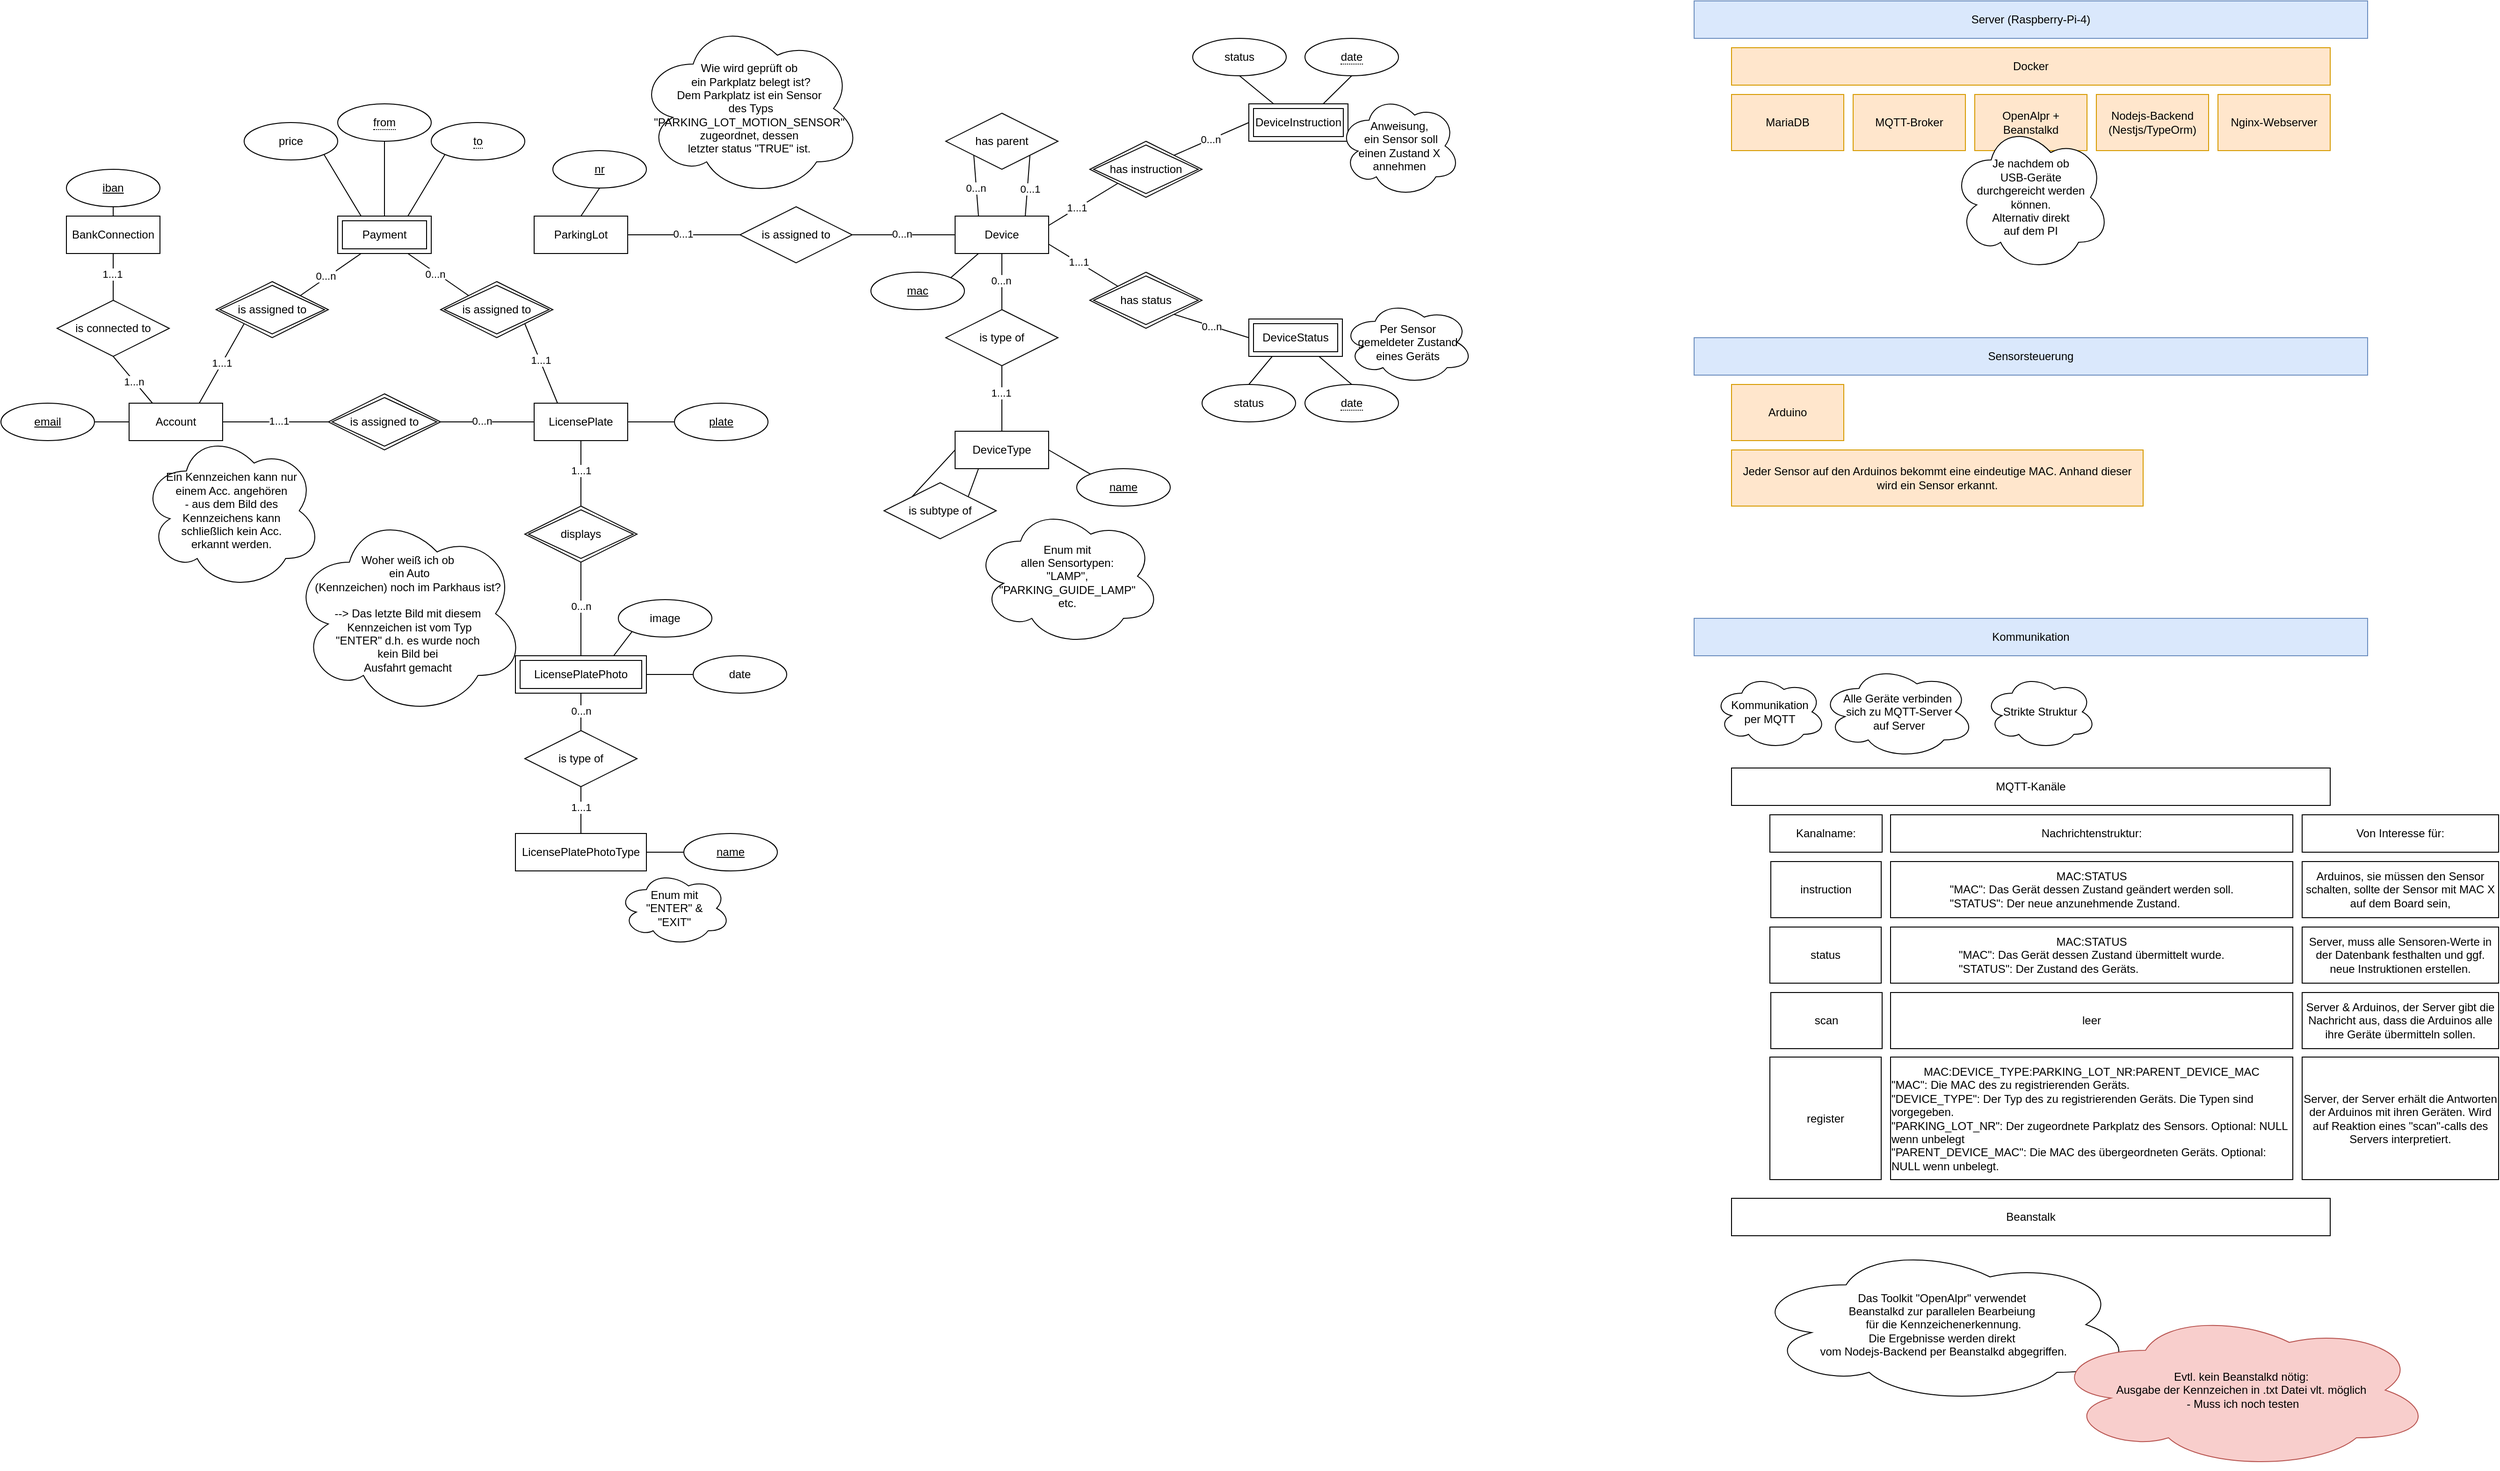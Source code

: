 <mxfile version="17.4.6" type="github">
  <diagram id="uszhIvQhRMaqnaPQzmBM" name="Page-1">
    <mxGraphModel dx="2858" dy="1124" grid="1" gridSize="10" guides="1" tooltips="1" connect="1" arrows="1" fold="1" page="1" pageScale="1" pageWidth="827" pageHeight="1169" math="0" shadow="0">
      <root>
        <mxCell id="0" />
        <mxCell id="1" parent="0" />
        <mxCell id="W5fwCasKeU88QTGC43cg-1" value="Device" style="whiteSpace=wrap;html=1;align=center;" vertex="1" parent="1">
          <mxGeometry x="370" y="270" width="100" height="40" as="geometry" />
        </mxCell>
        <mxCell id="W5fwCasKeU88QTGC43cg-2" value="DeviceType" style="whiteSpace=wrap;html=1;align=center;" vertex="1" parent="1">
          <mxGeometry x="370" y="500" width="100" height="40" as="geometry" />
        </mxCell>
        <mxCell id="W5fwCasKeU88QTGC43cg-3" value="name" style="ellipse;whiteSpace=wrap;html=1;align=center;fontStyle=4;" vertex="1" parent="1">
          <mxGeometry x="500" y="540" width="100" height="40" as="geometry" />
        </mxCell>
        <mxCell id="W5fwCasKeU88QTGC43cg-4" value="mac" style="ellipse;whiteSpace=wrap;html=1;align=center;fontStyle=4;" vertex="1" parent="1">
          <mxGeometry x="280" y="330" width="100" height="40" as="geometry" />
        </mxCell>
        <mxCell id="W5fwCasKeU88QTGC43cg-5" value="ParkingLot" style="whiteSpace=wrap;html=1;align=center;" vertex="1" parent="1">
          <mxGeometry x="-80" y="270" width="100" height="40" as="geometry" />
        </mxCell>
        <mxCell id="W5fwCasKeU88QTGC43cg-6" value="DeviceStatus" style="shape=ext;margin=3;double=1;whiteSpace=wrap;html=1;align=center;" vertex="1" parent="1">
          <mxGeometry x="684" y="380" width="100" height="40" as="geometry" />
        </mxCell>
        <mxCell id="W5fwCasKeU88QTGC43cg-7" value="DeviceInstruction" style="shape=ext;margin=3;double=1;whiteSpace=wrap;html=1;align=center;" vertex="1" parent="1">
          <mxGeometry x="684" y="150" width="106" height="40" as="geometry" />
        </mxCell>
        <mxCell id="W5fwCasKeU88QTGC43cg-8" value="has instruction" style="shape=rhombus;double=1;perimeter=rhombusPerimeter;whiteSpace=wrap;html=1;align=center;" vertex="1" parent="1">
          <mxGeometry x="514" y="190" width="120" height="60" as="geometry" />
        </mxCell>
        <mxCell id="W5fwCasKeU88QTGC43cg-9" value="has status" style="shape=rhombus;double=1;perimeter=rhombusPerimeter;whiteSpace=wrap;html=1;align=center;" vertex="1" parent="1">
          <mxGeometry x="514" y="330" width="120" height="60" as="geometry" />
        </mxCell>
        <mxCell id="W5fwCasKeU88QTGC43cg-10" value="&lt;span style=&quot;border-bottom: 1px dotted&quot;&gt;date&lt;/span&gt;" style="ellipse;whiteSpace=wrap;html=1;align=center;" vertex="1" parent="1">
          <mxGeometry x="744" y="450" width="100" height="40" as="geometry" />
        </mxCell>
        <mxCell id="W5fwCasKeU88QTGC43cg-11" value="&lt;span style=&quot;border-bottom: 1px dotted&quot;&gt;date&lt;/span&gt;" style="ellipse;whiteSpace=wrap;html=1;align=center;" vertex="1" parent="1">
          <mxGeometry x="744" y="80" width="100" height="40" as="geometry" />
        </mxCell>
        <mxCell id="W5fwCasKeU88QTGC43cg-12" value="status" style="ellipse;whiteSpace=wrap;html=1;align=center;" vertex="1" parent="1">
          <mxGeometry x="624" y="80" width="100" height="40" as="geometry" />
        </mxCell>
        <mxCell id="W5fwCasKeU88QTGC43cg-13" value="status" style="ellipse;whiteSpace=wrap;html=1;align=center;" vertex="1" parent="1">
          <mxGeometry x="634" y="450" width="100" height="40" as="geometry" />
        </mxCell>
        <mxCell id="W5fwCasKeU88QTGC43cg-14" value="" style="endArrow=none;html=1;rounded=0;entryX=0.5;entryY=1;entryDx=0;entryDy=0;exitX=0.25;exitY=0;exitDx=0;exitDy=0;" edge="1" parent="1" source="W5fwCasKeU88QTGC43cg-7" target="W5fwCasKeU88QTGC43cg-12">
          <mxGeometry width="50" height="50" relative="1" as="geometry">
            <mxPoint x="624" y="380" as="sourcePoint" />
            <mxPoint x="674" y="330" as="targetPoint" />
          </mxGeometry>
        </mxCell>
        <mxCell id="W5fwCasKeU88QTGC43cg-15" value="" style="endArrow=none;html=1;rounded=0;entryX=0.75;entryY=0;entryDx=0;entryDy=0;exitX=0.5;exitY=1;exitDx=0;exitDy=0;" edge="1" parent="1" source="W5fwCasKeU88QTGC43cg-11" target="W5fwCasKeU88QTGC43cg-7">
          <mxGeometry width="50" height="50" relative="1" as="geometry">
            <mxPoint x="624" y="380" as="sourcePoint" />
            <mxPoint x="674" y="330" as="targetPoint" />
          </mxGeometry>
        </mxCell>
        <mxCell id="W5fwCasKeU88QTGC43cg-16" value="" style="endArrow=none;html=1;rounded=0;entryX=0.25;entryY=1;entryDx=0;entryDy=0;exitX=0.5;exitY=0;exitDx=0;exitDy=0;" edge="1" parent="1" source="W5fwCasKeU88QTGC43cg-13" target="W5fwCasKeU88QTGC43cg-6">
          <mxGeometry width="50" height="50" relative="1" as="geometry">
            <mxPoint x="624" y="250" as="sourcePoint" />
            <mxPoint x="674" y="200" as="targetPoint" />
          </mxGeometry>
        </mxCell>
        <mxCell id="W5fwCasKeU88QTGC43cg-17" value="" style="endArrow=none;html=1;rounded=0;entryX=0.75;entryY=1;entryDx=0;entryDy=0;exitX=0.5;exitY=0;exitDx=0;exitDy=0;" edge="1" parent="1" source="W5fwCasKeU88QTGC43cg-10" target="W5fwCasKeU88QTGC43cg-6">
          <mxGeometry width="50" height="50" relative="1" as="geometry">
            <mxPoint x="624" y="250" as="sourcePoint" />
            <mxPoint x="674" y="200" as="targetPoint" />
          </mxGeometry>
        </mxCell>
        <mxCell id="W5fwCasKeU88QTGC43cg-18" value="" style="endArrow=none;html=1;rounded=0;entryX=0;entryY=1;entryDx=0;entryDy=0;exitX=1;exitY=0.25;exitDx=0;exitDy=0;" edge="1" parent="1" source="W5fwCasKeU88QTGC43cg-1" target="W5fwCasKeU88QTGC43cg-8">
          <mxGeometry width="50" height="50" relative="1" as="geometry">
            <mxPoint x="640" y="310" as="sourcePoint" />
            <mxPoint x="690" y="260" as="targetPoint" />
          </mxGeometry>
        </mxCell>
        <mxCell id="W5fwCasKeU88QTGC43cg-19" value="1...1" style="edgeLabel;html=1;align=center;verticalAlign=middle;resizable=0;points=[];" vertex="1" connectable="0" parent="W5fwCasKeU88QTGC43cg-18">
          <mxGeometry x="-0.311" y="-3" relative="1" as="geometry">
            <mxPoint x="3" y="-6" as="offset" />
          </mxGeometry>
        </mxCell>
        <mxCell id="W5fwCasKeU88QTGC43cg-20" value="" style="endArrow=none;html=1;rounded=0;entryX=1;entryY=0.75;entryDx=0;entryDy=0;exitX=0;exitY=0;exitDx=0;exitDy=0;" edge="1" parent="1" source="W5fwCasKeU88QTGC43cg-9" target="W5fwCasKeU88QTGC43cg-1">
          <mxGeometry width="50" height="50" relative="1" as="geometry">
            <mxPoint x="640" y="310" as="sourcePoint" />
            <mxPoint x="690" y="260" as="targetPoint" />
          </mxGeometry>
        </mxCell>
        <mxCell id="W5fwCasKeU88QTGC43cg-21" value="1...1" style="edgeLabel;html=1;align=center;verticalAlign=middle;resizable=0;points=[];" vertex="1" connectable="0" parent="W5fwCasKeU88QTGC43cg-20">
          <mxGeometry x="0.39" y="-1" relative="1" as="geometry">
            <mxPoint x="8" y="6" as="offset" />
          </mxGeometry>
        </mxCell>
        <mxCell id="W5fwCasKeU88QTGC43cg-22" value="0...n" style="endArrow=none;html=1;rounded=0;exitX=1;exitY=1;exitDx=0;exitDy=0;entryX=0;entryY=0.5;entryDx=0;entryDy=0;" edge="1" parent="1" source="W5fwCasKeU88QTGC43cg-9" target="W5fwCasKeU88QTGC43cg-6">
          <mxGeometry width="50" height="50" relative="1" as="geometry">
            <mxPoint x="640" y="310" as="sourcePoint" />
            <mxPoint x="690" y="260" as="targetPoint" />
          </mxGeometry>
        </mxCell>
        <mxCell id="W5fwCasKeU88QTGC43cg-23" value="" style="endArrow=none;html=1;rounded=0;entryX=1;entryY=0;entryDx=0;entryDy=0;exitX=0;exitY=0.5;exitDx=0;exitDy=0;" edge="1" parent="1" source="W5fwCasKeU88QTGC43cg-7" target="W5fwCasKeU88QTGC43cg-8">
          <mxGeometry width="50" height="50" relative="1" as="geometry">
            <mxPoint x="680" y="295" as="sourcePoint" />
            <mxPoint x="670" y="150" as="targetPoint" />
          </mxGeometry>
        </mxCell>
        <mxCell id="W5fwCasKeU88QTGC43cg-24" value="0...n" style="edgeLabel;html=1;align=center;verticalAlign=middle;resizable=0;points=[];" vertex="1" connectable="0" parent="W5fwCasKeU88QTGC43cg-23">
          <mxGeometry x="0.333" y="1" relative="1" as="geometry">
            <mxPoint x="11" y="-6" as="offset" />
          </mxGeometry>
        </mxCell>
        <mxCell id="W5fwCasKeU88QTGC43cg-25" value="" style="endArrow=none;html=1;rounded=0;exitX=0.25;exitY=1;exitDx=0;exitDy=0;entryX=1;entryY=0;entryDx=0;entryDy=0;" edge="1" parent="1" source="W5fwCasKeU88QTGC43cg-1" target="W5fwCasKeU88QTGC43cg-4">
          <mxGeometry width="50" height="50" relative="1" as="geometry">
            <mxPoint x="380" y="330" as="sourcePoint" />
            <mxPoint x="330" y="350" as="targetPoint" />
          </mxGeometry>
        </mxCell>
        <mxCell id="W5fwCasKeU88QTGC43cg-26" value="is assigned to" style="shape=rhombus;perimeter=rhombusPerimeter;whiteSpace=wrap;html=1;align=center;" vertex="1" parent="1">
          <mxGeometry x="140" y="260" width="120" height="60" as="geometry" />
        </mxCell>
        <mxCell id="W5fwCasKeU88QTGC43cg-27" value="" style="endArrow=none;html=1;rounded=0;entryX=1;entryY=0.5;entryDx=0;entryDy=0;exitX=0;exitY=0.5;exitDx=0;exitDy=0;" edge="1" parent="1" source="W5fwCasKeU88QTGC43cg-1" target="W5fwCasKeU88QTGC43cg-26">
          <mxGeometry width="50" height="50" relative="1" as="geometry">
            <mxPoint x="510" y="330" as="sourcePoint" />
            <mxPoint x="560" y="280" as="targetPoint" />
          </mxGeometry>
        </mxCell>
        <mxCell id="W5fwCasKeU88QTGC43cg-28" value="0...n" style="edgeLabel;html=1;align=center;verticalAlign=middle;resizable=0;points=[];" vertex="1" connectable="0" parent="W5fwCasKeU88QTGC43cg-27">
          <mxGeometry x="0.309" y="-4" relative="1" as="geometry">
            <mxPoint x="15" y="3" as="offset" />
          </mxGeometry>
        </mxCell>
        <mxCell id="W5fwCasKeU88QTGC43cg-29" value="" style="endArrow=none;html=1;rounded=0;entryX=0;entryY=0.5;entryDx=0;entryDy=0;exitX=1;exitY=0.5;exitDx=0;exitDy=0;" edge="1" parent="1" source="W5fwCasKeU88QTGC43cg-5" target="W5fwCasKeU88QTGC43cg-26">
          <mxGeometry width="50" height="50" relative="1" as="geometry">
            <mxPoint x="510" y="330" as="sourcePoint" />
            <mxPoint x="560" y="280" as="targetPoint" />
          </mxGeometry>
        </mxCell>
        <mxCell id="W5fwCasKeU88QTGC43cg-30" value="0...1" style="edgeLabel;html=1;align=center;verticalAlign=middle;resizable=0;points=[];" vertex="1" connectable="0" parent="W5fwCasKeU88QTGC43cg-29">
          <mxGeometry x="-0.317" y="1" relative="1" as="geometry">
            <mxPoint x="18" as="offset" />
          </mxGeometry>
        </mxCell>
        <mxCell id="W5fwCasKeU88QTGC43cg-31" value="is type of" style="shape=rhombus;perimeter=rhombusPerimeter;whiteSpace=wrap;html=1;align=center;" vertex="1" parent="1">
          <mxGeometry x="360" y="370" width="120" height="60" as="geometry" />
        </mxCell>
        <mxCell id="W5fwCasKeU88QTGC43cg-32" value="" style="endArrow=none;html=1;rounded=0;entryX=0.5;entryY=0;entryDx=0;entryDy=0;exitX=0.5;exitY=1;exitDx=0;exitDy=0;" edge="1" parent="1" source="W5fwCasKeU88QTGC43cg-1" target="W5fwCasKeU88QTGC43cg-31">
          <mxGeometry width="50" height="50" relative="1" as="geometry">
            <mxPoint x="510" y="480" as="sourcePoint" />
            <mxPoint x="560" y="430" as="targetPoint" />
          </mxGeometry>
        </mxCell>
        <mxCell id="W5fwCasKeU88QTGC43cg-33" value="0...n" style="edgeLabel;html=1;align=center;verticalAlign=middle;resizable=0;points=[];" vertex="1" connectable="0" parent="W5fwCasKeU88QTGC43cg-32">
          <mxGeometry x="-0.333" y="3" relative="1" as="geometry">
            <mxPoint x="-4" y="9" as="offset" />
          </mxGeometry>
        </mxCell>
        <mxCell id="W5fwCasKeU88QTGC43cg-34" value="" style="endArrow=none;html=1;rounded=0;exitX=0.5;exitY=1;exitDx=0;exitDy=0;entryX=0.5;entryY=0;entryDx=0;entryDy=0;" edge="1" parent="1" source="W5fwCasKeU88QTGC43cg-31" target="W5fwCasKeU88QTGC43cg-2">
          <mxGeometry width="50" height="50" relative="1" as="geometry">
            <mxPoint x="510" y="480" as="sourcePoint" />
            <mxPoint x="560" y="430" as="targetPoint" />
          </mxGeometry>
        </mxCell>
        <mxCell id="W5fwCasKeU88QTGC43cg-35" value="1...1" style="edgeLabel;html=1;align=center;verticalAlign=middle;resizable=0;points=[];" vertex="1" connectable="0" parent="W5fwCasKeU88QTGC43cg-34">
          <mxGeometry x="-0.486" y="-2" relative="1" as="geometry">
            <mxPoint x="1" y="11" as="offset" />
          </mxGeometry>
        </mxCell>
        <mxCell id="W5fwCasKeU88QTGC43cg-36" value="is subtype of" style="shape=rhombus;perimeter=rhombusPerimeter;whiteSpace=wrap;html=1;align=center;" vertex="1" parent="1">
          <mxGeometry x="294" y="555" width="120" height="60" as="geometry" />
        </mxCell>
        <mxCell id="W5fwCasKeU88QTGC43cg-37" value="" style="endArrow=none;html=1;rounded=0;exitX=1;exitY=0.5;exitDx=0;exitDy=0;entryX=0;entryY=0;entryDx=0;entryDy=0;" edge="1" parent="1" source="W5fwCasKeU88QTGC43cg-2" target="W5fwCasKeU88QTGC43cg-3">
          <mxGeometry width="50" height="50" relative="1" as="geometry">
            <mxPoint x="510" y="510" as="sourcePoint" />
            <mxPoint x="560" y="460" as="targetPoint" />
          </mxGeometry>
        </mxCell>
        <mxCell id="W5fwCasKeU88QTGC43cg-38" value="" style="endArrow=none;html=1;rounded=0;exitX=0;exitY=0.5;exitDx=0;exitDy=0;entryX=0;entryY=0;entryDx=0;entryDy=0;" edge="1" parent="1" source="W5fwCasKeU88QTGC43cg-2" target="W5fwCasKeU88QTGC43cg-36">
          <mxGeometry width="50" height="50" relative="1" as="geometry">
            <mxPoint x="510" y="510" as="sourcePoint" />
            <mxPoint x="560" y="460" as="targetPoint" />
          </mxGeometry>
        </mxCell>
        <mxCell id="W5fwCasKeU88QTGC43cg-39" value="" style="endArrow=none;html=1;rounded=0;exitX=1;exitY=0;exitDx=0;exitDy=0;entryX=0.25;entryY=1;entryDx=0;entryDy=0;" edge="1" parent="1" source="W5fwCasKeU88QTGC43cg-36" target="W5fwCasKeU88QTGC43cg-2">
          <mxGeometry width="50" height="50" relative="1" as="geometry">
            <mxPoint x="510" y="510" as="sourcePoint" />
            <mxPoint x="560" y="460" as="targetPoint" />
          </mxGeometry>
        </mxCell>
        <mxCell id="W5fwCasKeU88QTGC43cg-40" value="LicensePlate" style="whiteSpace=wrap;html=1;align=center;" vertex="1" parent="1">
          <mxGeometry x="-80" y="470" width="100" height="40" as="geometry" />
        </mxCell>
        <mxCell id="W5fwCasKeU88QTGC43cg-41" value="plate" style="ellipse;whiteSpace=wrap;html=1;align=center;fontStyle=4;" vertex="1" parent="1">
          <mxGeometry x="70" y="470" width="100" height="40" as="geometry" />
        </mxCell>
        <mxCell id="W5fwCasKeU88QTGC43cg-42" value="" style="endArrow=none;html=1;rounded=0;entryX=1;entryY=0.5;entryDx=0;entryDy=0;exitX=0;exitY=0.5;exitDx=0;exitDy=0;" edge="1" parent="1" source="W5fwCasKeU88QTGC43cg-41" target="W5fwCasKeU88QTGC43cg-40">
          <mxGeometry width="50" height="50" relative="1" as="geometry">
            <mxPoint x="400" y="420" as="sourcePoint" />
            <mxPoint x="450" y="370" as="targetPoint" />
          </mxGeometry>
        </mxCell>
        <mxCell id="W5fwCasKeU88QTGC43cg-43" value="Account" style="whiteSpace=wrap;html=1;align=center;" vertex="1" parent="1">
          <mxGeometry x="-513" y="470" width="100" height="40" as="geometry" />
        </mxCell>
        <mxCell id="W5fwCasKeU88QTGC43cg-44" value="is assigned to" style="shape=rhombus;double=1;perimeter=rhombusPerimeter;whiteSpace=wrap;html=1;align=center;" vertex="1" parent="1">
          <mxGeometry x="-300" y="460" width="120" height="60" as="geometry" />
        </mxCell>
        <mxCell id="W5fwCasKeU88QTGC43cg-45" value="" style="endArrow=none;html=1;rounded=0;exitX=1;exitY=0.5;exitDx=0;exitDy=0;entryX=0;entryY=0.5;entryDx=0;entryDy=0;" edge="1" parent="1" source="W5fwCasKeU88QTGC43cg-44" target="W5fwCasKeU88QTGC43cg-40">
          <mxGeometry width="50" height="50" relative="1" as="geometry">
            <mxPoint x="-40" y="420" as="sourcePoint" />
            <mxPoint x="10" y="370" as="targetPoint" />
          </mxGeometry>
        </mxCell>
        <mxCell id="W5fwCasKeU88QTGC43cg-46" value="0...n" style="edgeLabel;html=1;align=center;verticalAlign=middle;resizable=0;points=[];" vertex="1" connectable="0" parent="W5fwCasKeU88QTGC43cg-45">
          <mxGeometry x="-0.46" y="1" relative="1" as="geometry">
            <mxPoint x="17" as="offset" />
          </mxGeometry>
        </mxCell>
        <mxCell id="W5fwCasKeU88QTGC43cg-47" value="" style="endArrow=none;html=1;rounded=0;entryX=0;entryY=0.5;entryDx=0;entryDy=0;exitX=1;exitY=0.5;exitDx=0;exitDy=0;" edge="1" parent="1" source="W5fwCasKeU88QTGC43cg-43" target="W5fwCasKeU88QTGC43cg-44">
          <mxGeometry width="50" height="50" relative="1" as="geometry">
            <mxPoint x="-40" y="420" as="sourcePoint" />
            <mxPoint x="10" y="370" as="targetPoint" />
          </mxGeometry>
        </mxCell>
        <mxCell id="W5fwCasKeU88QTGC43cg-48" value="1...1" style="edgeLabel;html=1;align=center;verticalAlign=middle;resizable=0;points=[];" vertex="1" connectable="0" parent="W5fwCasKeU88QTGC43cg-47">
          <mxGeometry x="-0.221" y="2" relative="1" as="geometry">
            <mxPoint x="16" y="1" as="offset" />
          </mxGeometry>
        </mxCell>
        <mxCell id="W5fwCasKeU88QTGC43cg-49" value="LicensePlatePhoto" style="shape=ext;margin=3;double=1;whiteSpace=wrap;html=1;align=center;" vertex="1" parent="1">
          <mxGeometry x="-100" y="740" width="140" height="40" as="geometry" />
        </mxCell>
        <mxCell id="W5fwCasKeU88QTGC43cg-50" value="displays" style="shape=rhombus;double=1;perimeter=rhombusPerimeter;whiteSpace=wrap;html=1;align=center;" vertex="1" parent="1">
          <mxGeometry x="-90" y="580" width="120" height="60" as="geometry" />
        </mxCell>
        <mxCell id="W5fwCasKeU88QTGC43cg-51" value="" style="endArrow=none;html=1;rounded=0;exitX=0.5;exitY=1;exitDx=0;exitDy=0;entryX=0.5;entryY=0;entryDx=0;entryDy=0;" edge="1" parent="1" source="W5fwCasKeU88QTGC43cg-50" target="W5fwCasKeU88QTGC43cg-49">
          <mxGeometry width="50" height="50" relative="1" as="geometry">
            <mxPoint x="190" y="570" as="sourcePoint" />
            <mxPoint x="240" y="520" as="targetPoint" />
          </mxGeometry>
        </mxCell>
        <mxCell id="W5fwCasKeU88QTGC43cg-52" value="0...n" style="edgeLabel;html=1;align=center;verticalAlign=middle;resizable=0;points=[];" vertex="1" connectable="0" parent="W5fwCasKeU88QTGC43cg-51">
          <mxGeometry x="0.32" relative="1" as="geometry">
            <mxPoint y="-19" as="offset" />
          </mxGeometry>
        </mxCell>
        <mxCell id="W5fwCasKeU88QTGC43cg-53" value="" style="endArrow=none;html=1;rounded=0;entryX=0.5;entryY=0;entryDx=0;entryDy=0;exitX=0.5;exitY=1;exitDx=0;exitDy=0;" edge="1" parent="1" source="W5fwCasKeU88QTGC43cg-40" target="W5fwCasKeU88QTGC43cg-50">
          <mxGeometry width="50" height="50" relative="1" as="geometry">
            <mxPoint x="-30" y="510" as="sourcePoint" />
            <mxPoint x="240" y="520" as="targetPoint" />
          </mxGeometry>
        </mxCell>
        <mxCell id="W5fwCasKeU88QTGC43cg-54" value="1...1" style="edgeLabel;html=1;align=center;verticalAlign=middle;resizable=0;points=[];" vertex="1" connectable="0" parent="W5fwCasKeU88QTGC43cg-53">
          <mxGeometry x="-0.6" y="2" relative="1" as="geometry">
            <mxPoint x="-2" y="18" as="offset" />
          </mxGeometry>
        </mxCell>
        <mxCell id="W5fwCasKeU88QTGC43cg-55" value="date" style="ellipse;whiteSpace=wrap;html=1;align=center;" vertex="1" parent="1">
          <mxGeometry x="90" y="740" width="100" height="40" as="geometry" />
        </mxCell>
        <mxCell id="W5fwCasKeU88QTGC43cg-56" value="" style="endArrow=none;html=1;rounded=0;exitX=1;exitY=0.5;exitDx=0;exitDy=0;entryX=0;entryY=0.5;entryDx=0;entryDy=0;" edge="1" parent="1" source="W5fwCasKeU88QTGC43cg-49" target="W5fwCasKeU88QTGC43cg-55">
          <mxGeometry width="50" height="50" relative="1" as="geometry">
            <mxPoint x="150" y="670" as="sourcePoint" />
            <mxPoint x="200" y="620" as="targetPoint" />
          </mxGeometry>
        </mxCell>
        <mxCell id="W5fwCasKeU88QTGC43cg-57" value="LicensePlatePhotoType" style="whiteSpace=wrap;html=1;align=center;" vertex="1" parent="1">
          <mxGeometry x="-100" y="930" width="140" height="40" as="geometry" />
        </mxCell>
        <mxCell id="W5fwCasKeU88QTGC43cg-58" value="image" style="ellipse;whiteSpace=wrap;html=1;align=center;" vertex="1" parent="1">
          <mxGeometry x="10" y="680" width="100" height="40" as="geometry" />
        </mxCell>
        <mxCell id="W5fwCasKeU88QTGC43cg-59" value="" style="endArrow=none;html=1;rounded=0;entryX=0.75;entryY=0;entryDx=0;entryDy=0;exitX=0;exitY=1;exitDx=0;exitDy=0;" edge="1" parent="1" source="W5fwCasKeU88QTGC43cg-58" target="W5fwCasKeU88QTGC43cg-49">
          <mxGeometry width="50" height="50" relative="1" as="geometry">
            <mxPoint x="150" y="780" as="sourcePoint" />
            <mxPoint x="200" y="730" as="targetPoint" />
          </mxGeometry>
        </mxCell>
        <mxCell id="W5fwCasKeU88QTGC43cg-60" value="is type of" style="shape=rhombus;perimeter=rhombusPerimeter;whiteSpace=wrap;html=1;align=center;" vertex="1" parent="1">
          <mxGeometry x="-90" y="820" width="120" height="60" as="geometry" />
        </mxCell>
        <mxCell id="W5fwCasKeU88QTGC43cg-61" value="" style="endArrow=none;html=1;rounded=0;exitX=0.5;exitY=1;exitDx=0;exitDy=0;entryX=0.5;entryY=0;entryDx=0;entryDy=0;" edge="1" parent="1" source="W5fwCasKeU88QTGC43cg-49" target="W5fwCasKeU88QTGC43cg-60">
          <mxGeometry width="50" height="50" relative="1" as="geometry">
            <mxPoint x="130" y="720" as="sourcePoint" />
            <mxPoint x="180" y="670" as="targetPoint" />
            <Array as="points">
              <mxPoint x="-30" y="800" />
            </Array>
          </mxGeometry>
        </mxCell>
        <mxCell id="W5fwCasKeU88QTGC43cg-62" value="0...n" style="edgeLabel;html=1;align=center;verticalAlign=middle;resizable=0;points=[];" vertex="1" connectable="0" parent="W5fwCasKeU88QTGC43cg-61">
          <mxGeometry x="-0.672" relative="1" as="geometry">
            <mxPoint y="12" as="offset" />
          </mxGeometry>
        </mxCell>
        <mxCell id="W5fwCasKeU88QTGC43cg-63" value="" style="endArrow=none;html=1;rounded=0;entryX=0.5;entryY=1;entryDx=0;entryDy=0;exitX=0.5;exitY=0;exitDx=0;exitDy=0;" edge="1" parent="1" source="W5fwCasKeU88QTGC43cg-57" target="W5fwCasKeU88QTGC43cg-60">
          <mxGeometry width="50" height="50" relative="1" as="geometry">
            <mxPoint x="130" y="720" as="sourcePoint" />
            <mxPoint x="180" y="670" as="targetPoint" />
          </mxGeometry>
        </mxCell>
        <mxCell id="W5fwCasKeU88QTGC43cg-64" value="1...1" style="edgeLabel;html=1;align=center;verticalAlign=middle;resizable=0;points=[];" vertex="1" connectable="0" parent="W5fwCasKeU88QTGC43cg-63">
          <mxGeometry x="0.52" relative="1" as="geometry">
            <mxPoint y="10" as="offset" />
          </mxGeometry>
        </mxCell>
        <mxCell id="W5fwCasKeU88QTGC43cg-65" value="name" style="ellipse;whiteSpace=wrap;html=1;align=center;fontStyle=4;" vertex="1" parent="1">
          <mxGeometry x="80" y="930" width="100" height="40" as="geometry" />
        </mxCell>
        <mxCell id="W5fwCasKeU88QTGC43cg-66" value="" style="endArrow=none;html=1;rounded=0;exitX=1;exitY=0.5;exitDx=0;exitDy=0;entryX=0;entryY=0.5;entryDx=0;entryDy=0;" edge="1" parent="1" source="W5fwCasKeU88QTGC43cg-57" target="W5fwCasKeU88QTGC43cg-65">
          <mxGeometry width="50" height="50" relative="1" as="geometry">
            <mxPoint x="130" y="810" as="sourcePoint" />
            <mxPoint x="180" y="760" as="targetPoint" />
          </mxGeometry>
        </mxCell>
        <mxCell id="W5fwCasKeU88QTGC43cg-67" value="&lt;div&gt;Woher weiß ich ob&lt;/div&gt;&lt;div&gt;&amp;nbsp;ein Auto &lt;br&gt;&lt;/div&gt;&lt;div&gt;(Kennzeichen) noch im Parkhaus ist?&lt;/div&gt;&lt;div&gt;&lt;br&gt;&lt;/div&gt;&lt;div&gt;--&amp;gt; Das letzte Bild mit diesem&lt;/div&gt;&lt;div&gt;&amp;nbsp;Kennzeichen ist vom Typ &lt;br&gt;&lt;/div&gt;&lt;div&gt;&quot;ENTER&quot; d.h. es wurde noch &lt;br&gt;&lt;/div&gt;&lt;div&gt;kein Bild bei &lt;br&gt;&lt;/div&gt;&lt;div&gt;Ausfahrt gemacht&lt;br&gt;&lt;/div&gt;" style="ellipse;shape=cloud;whiteSpace=wrap;html=1;" vertex="1" parent="1">
          <mxGeometry x="-340" y="585" width="250" height="220" as="geometry" />
        </mxCell>
        <mxCell id="W5fwCasKeU88QTGC43cg-68" value="&lt;div&gt;Enum mit &lt;br&gt;&lt;/div&gt;&lt;div&gt;&quot;ENTER&quot; &amp;amp; &lt;br&gt;&lt;/div&gt;&lt;div&gt;&quot;EXIT&quot;&lt;/div&gt;" style="ellipse;shape=cloud;whiteSpace=wrap;html=1;" vertex="1" parent="1">
          <mxGeometry x="10" y="970" width="120" height="80" as="geometry" />
        </mxCell>
        <mxCell id="W5fwCasKeU88QTGC43cg-69" value="&lt;div&gt;Enum mit &lt;br&gt;&lt;/div&gt;&lt;div&gt;allen Sensortypen:&lt;/div&gt;&lt;div&gt;&quot;LAMP&quot;,&lt;/div&gt;&lt;div&gt;&quot;PARKING_GUIDE_LAMP&quot;&lt;/div&gt;&lt;div&gt;etc.&lt;br&gt;&lt;/div&gt;" style="ellipse;shape=cloud;whiteSpace=wrap;html=1;" vertex="1" parent="1">
          <mxGeometry x="390" y="580" width="200" height="150" as="geometry" />
        </mxCell>
        <mxCell id="W5fwCasKeU88QTGC43cg-70" value="BankConnection" style="whiteSpace=wrap;html=1;align=center;" vertex="1" parent="1">
          <mxGeometry x="-580" y="270" width="100" height="40" as="geometry" />
        </mxCell>
        <mxCell id="W5fwCasKeU88QTGC43cg-71" value="is connected to" style="shape=rhombus;perimeter=rhombusPerimeter;whiteSpace=wrap;html=1;align=center;" vertex="1" parent="1">
          <mxGeometry x="-590" y="360" width="120" height="60" as="geometry" />
        </mxCell>
        <mxCell id="W5fwCasKeU88QTGC43cg-72" value="iban" style="ellipse;whiteSpace=wrap;html=1;align=center;fontStyle=4;" vertex="1" parent="1">
          <mxGeometry x="-580" y="220" width="100" height="40" as="geometry" />
        </mxCell>
        <mxCell id="W5fwCasKeU88QTGC43cg-73" value="" style="endArrow=none;html=1;rounded=0;entryX=0.5;entryY=1;entryDx=0;entryDy=0;exitX=0.5;exitY=0;exitDx=0;exitDy=0;" edge="1" parent="1" source="W5fwCasKeU88QTGC43cg-70" target="W5fwCasKeU88QTGC43cg-72">
          <mxGeometry width="50" height="50" relative="1" as="geometry">
            <mxPoint x="-140" y="390" as="sourcePoint" />
            <mxPoint x="-90" y="340" as="targetPoint" />
          </mxGeometry>
        </mxCell>
        <mxCell id="W5fwCasKeU88QTGC43cg-74" value="" style="endArrow=none;html=1;rounded=0;entryX=0.5;entryY=0;entryDx=0;entryDy=0;exitX=0.5;exitY=1;exitDx=0;exitDy=0;" edge="1" parent="1" source="W5fwCasKeU88QTGC43cg-70" target="W5fwCasKeU88QTGC43cg-71">
          <mxGeometry width="50" height="50" relative="1" as="geometry">
            <mxPoint x="-140" y="390" as="sourcePoint" />
            <mxPoint x="-90" y="340" as="targetPoint" />
          </mxGeometry>
        </mxCell>
        <mxCell id="W5fwCasKeU88QTGC43cg-75" value="1...1" style="edgeLabel;html=1;align=center;verticalAlign=middle;resizable=0;points=[];" vertex="1" connectable="0" parent="W5fwCasKeU88QTGC43cg-74">
          <mxGeometry x="-0.44" y="-1" relative="1" as="geometry">
            <mxPoint y="8" as="offset" />
          </mxGeometry>
        </mxCell>
        <mxCell id="W5fwCasKeU88QTGC43cg-76" value="" style="endArrow=none;html=1;rounded=0;exitX=0.25;exitY=0;exitDx=0;exitDy=0;entryX=0.5;entryY=1;entryDx=0;entryDy=0;" edge="1" parent="1" source="W5fwCasKeU88QTGC43cg-43" target="W5fwCasKeU88QTGC43cg-71">
          <mxGeometry width="50" height="50" relative="1" as="geometry">
            <mxPoint x="-140" y="390" as="sourcePoint" />
            <mxPoint x="-90" y="340" as="targetPoint" />
          </mxGeometry>
        </mxCell>
        <mxCell id="W5fwCasKeU88QTGC43cg-77" value="1...n" style="edgeLabel;html=1;align=center;verticalAlign=middle;resizable=0;points=[];" vertex="1" connectable="0" parent="W5fwCasKeU88QTGC43cg-76">
          <mxGeometry x="-0.478" relative="1" as="geometry">
            <mxPoint x="-9" y="-10" as="offset" />
          </mxGeometry>
        </mxCell>
        <mxCell id="W5fwCasKeU88QTGC43cg-78" value="email" style="ellipse;whiteSpace=wrap;html=1;align=center;fontStyle=4;" vertex="1" parent="1">
          <mxGeometry x="-650" y="470" width="100" height="40" as="geometry" />
        </mxCell>
        <mxCell id="W5fwCasKeU88QTGC43cg-79" value="" style="endArrow=none;html=1;rounded=0;exitX=1;exitY=0.5;exitDx=0;exitDy=0;entryX=0;entryY=0.5;entryDx=0;entryDy=0;" edge="1" parent="1" source="W5fwCasKeU88QTGC43cg-78" target="W5fwCasKeU88QTGC43cg-43">
          <mxGeometry width="50" height="50" relative="1" as="geometry">
            <mxPoint x="-130" y="410" as="sourcePoint" />
            <mxPoint x="-80" y="360" as="targetPoint" />
          </mxGeometry>
        </mxCell>
        <mxCell id="W5fwCasKeU88QTGC43cg-80" value="Payment" style="shape=ext;margin=3;double=1;whiteSpace=wrap;html=1;align=center;" vertex="1" parent="1">
          <mxGeometry x="-290" y="270" width="100" height="40" as="geometry" />
        </mxCell>
        <mxCell id="W5fwCasKeU88QTGC43cg-81" value="is assigned to" style="shape=rhombus;double=1;perimeter=rhombusPerimeter;whiteSpace=wrap;html=1;align=center;" vertex="1" parent="1">
          <mxGeometry x="-420" y="340" width="120" height="60" as="geometry" />
        </mxCell>
        <mxCell id="W5fwCasKeU88QTGC43cg-82" value="is assigned to" style="shape=rhombus;double=1;perimeter=rhombusPerimeter;whiteSpace=wrap;html=1;align=center;" vertex="1" parent="1">
          <mxGeometry x="-180" y="340" width="120" height="60" as="geometry" />
        </mxCell>
        <mxCell id="W5fwCasKeU88QTGC43cg-83" value="" style="endArrow=none;html=1;rounded=0;exitX=0.75;exitY=0;exitDx=0;exitDy=0;entryX=0;entryY=1;entryDx=0;entryDy=0;" edge="1" parent="1" source="W5fwCasKeU88QTGC43cg-43" target="W5fwCasKeU88QTGC43cg-81">
          <mxGeometry width="50" height="50" relative="1" as="geometry">
            <mxPoint x="-130" y="440" as="sourcePoint" />
            <mxPoint x="-80" y="390" as="targetPoint" />
          </mxGeometry>
        </mxCell>
        <mxCell id="W5fwCasKeU88QTGC43cg-84" value="1...1" style="edgeLabel;html=1;align=center;verticalAlign=middle;resizable=0;points=[];" vertex="1" connectable="0" parent="W5fwCasKeU88QTGC43cg-83">
          <mxGeometry x="-0.256" y="-1" relative="1" as="geometry">
            <mxPoint x="5" y="-12" as="offset" />
          </mxGeometry>
        </mxCell>
        <mxCell id="W5fwCasKeU88QTGC43cg-85" value="" style="endArrow=none;html=1;rounded=0;exitX=1;exitY=0;exitDx=0;exitDy=0;entryX=0.25;entryY=1;entryDx=0;entryDy=0;" edge="1" parent="1" source="W5fwCasKeU88QTGC43cg-81" target="W5fwCasKeU88QTGC43cg-80">
          <mxGeometry width="50" height="50" relative="1" as="geometry">
            <mxPoint x="-130" y="440" as="sourcePoint" />
            <mxPoint x="-80" y="390" as="targetPoint" />
          </mxGeometry>
        </mxCell>
        <mxCell id="W5fwCasKeU88QTGC43cg-86" value="0...n" style="edgeLabel;html=1;align=center;verticalAlign=middle;resizable=0;points=[];" vertex="1" connectable="0" parent="W5fwCasKeU88QTGC43cg-85">
          <mxGeometry x="-0.333" y="1" relative="1" as="geometry">
            <mxPoint x="6" y="-5" as="offset" />
          </mxGeometry>
        </mxCell>
        <mxCell id="W5fwCasKeU88QTGC43cg-87" value="" style="endArrow=none;html=1;rounded=0;entryX=0.75;entryY=1;entryDx=0;entryDy=0;exitX=0;exitY=0;exitDx=0;exitDy=0;" edge="1" parent="1" source="W5fwCasKeU88QTGC43cg-82" target="W5fwCasKeU88QTGC43cg-80">
          <mxGeometry width="50" height="50" relative="1" as="geometry">
            <mxPoint x="-130" y="440" as="sourcePoint" />
            <mxPoint x="-80" y="390" as="targetPoint" />
          </mxGeometry>
        </mxCell>
        <mxCell id="W5fwCasKeU88QTGC43cg-88" value="0...n" style="edgeLabel;html=1;align=center;verticalAlign=middle;resizable=0;points=[];" vertex="1" connectable="0" parent="W5fwCasKeU88QTGC43cg-87">
          <mxGeometry x="0.366" y="5" relative="1" as="geometry">
            <mxPoint x="11" y="3" as="offset" />
          </mxGeometry>
        </mxCell>
        <mxCell id="W5fwCasKeU88QTGC43cg-89" value="" style="endArrow=none;html=1;rounded=0;exitX=0.25;exitY=0;exitDx=0;exitDy=0;entryX=1;entryY=1;entryDx=0;entryDy=0;" edge="1" parent="1" source="W5fwCasKeU88QTGC43cg-40" target="W5fwCasKeU88QTGC43cg-82">
          <mxGeometry width="50" height="50" relative="1" as="geometry">
            <mxPoint x="-130" y="440" as="sourcePoint" />
            <mxPoint x="-80" y="390" as="targetPoint" />
          </mxGeometry>
        </mxCell>
        <mxCell id="W5fwCasKeU88QTGC43cg-90" value="1...1" style="edgeLabel;html=1;align=center;verticalAlign=middle;resizable=0;points=[];" vertex="1" connectable="0" parent="W5fwCasKeU88QTGC43cg-89">
          <mxGeometry x="0.454" relative="1" as="geometry">
            <mxPoint x="7" y="16" as="offset" />
          </mxGeometry>
        </mxCell>
        <mxCell id="W5fwCasKeU88QTGC43cg-91" value="&lt;span style=&quot;border-bottom: 1px dotted&quot;&gt;from&lt;/span&gt;" style="ellipse;whiteSpace=wrap;html=1;align=center;" vertex="1" parent="1">
          <mxGeometry x="-290" y="150" width="100" height="40" as="geometry" />
        </mxCell>
        <mxCell id="W5fwCasKeU88QTGC43cg-92" value="&lt;span style=&quot;border-bottom: 1px dotted&quot;&gt;to&lt;/span&gt;" style="ellipse;whiteSpace=wrap;html=1;align=center;" vertex="1" parent="1">
          <mxGeometry x="-190" y="170" width="100" height="40" as="geometry" />
        </mxCell>
        <mxCell id="W5fwCasKeU88QTGC43cg-93" value="price" style="ellipse;whiteSpace=wrap;html=1;align=center;" vertex="1" parent="1">
          <mxGeometry x="-390" y="170" width="100" height="40" as="geometry" />
        </mxCell>
        <mxCell id="W5fwCasKeU88QTGC43cg-94" value="" style="endArrow=none;html=1;rounded=0;entryX=0.25;entryY=0;entryDx=0;entryDy=0;exitX=1;exitY=1;exitDx=0;exitDy=0;" edge="1" parent="1" source="W5fwCasKeU88QTGC43cg-93" target="W5fwCasKeU88QTGC43cg-80">
          <mxGeometry width="50" height="50" relative="1" as="geometry">
            <mxPoint x="-120" y="390" as="sourcePoint" />
            <mxPoint x="-70" y="340" as="targetPoint" />
          </mxGeometry>
        </mxCell>
        <mxCell id="W5fwCasKeU88QTGC43cg-95" value="" style="endArrow=none;html=1;rounded=0;entryX=0.5;entryY=0;entryDx=0;entryDy=0;exitX=0.5;exitY=1;exitDx=0;exitDy=0;" edge="1" parent="1" source="W5fwCasKeU88QTGC43cg-91" target="W5fwCasKeU88QTGC43cg-80">
          <mxGeometry width="50" height="50" relative="1" as="geometry">
            <mxPoint x="-120" y="390" as="sourcePoint" />
            <mxPoint x="-70" y="340" as="targetPoint" />
          </mxGeometry>
        </mxCell>
        <mxCell id="W5fwCasKeU88QTGC43cg-96" value="" style="endArrow=none;html=1;rounded=0;entryX=0.75;entryY=0;entryDx=0;entryDy=0;exitX=0;exitY=1;exitDx=0;exitDy=0;" edge="1" parent="1" source="W5fwCasKeU88QTGC43cg-92" target="W5fwCasKeU88QTGC43cg-80">
          <mxGeometry width="50" height="50" relative="1" as="geometry">
            <mxPoint x="-120" y="390" as="sourcePoint" />
            <mxPoint x="-70" y="340" as="targetPoint" />
          </mxGeometry>
        </mxCell>
        <mxCell id="W5fwCasKeU88QTGC43cg-97" value="has parent" style="shape=rhombus;perimeter=rhombusPerimeter;whiteSpace=wrap;html=1;align=center;" vertex="1" parent="1">
          <mxGeometry x="360" y="160" width="120" height="60" as="geometry" />
        </mxCell>
        <mxCell id="W5fwCasKeU88QTGC43cg-98" value="" style="endArrow=none;html=1;rounded=0;entryX=0.75;entryY=0;entryDx=0;entryDy=0;exitX=1;exitY=1;exitDx=0;exitDy=0;" edge="1" parent="1" source="W5fwCasKeU88QTGC43cg-97" target="W5fwCasKeU88QTGC43cg-1">
          <mxGeometry width="50" height="50" relative="1" as="geometry">
            <mxPoint x="260" y="380" as="sourcePoint" />
            <mxPoint x="310" y="330" as="targetPoint" />
          </mxGeometry>
        </mxCell>
        <mxCell id="W5fwCasKeU88QTGC43cg-99" value="0...1" style="edgeLabel;html=1;align=center;verticalAlign=middle;resizable=0;points=[];" vertex="1" connectable="0" parent="W5fwCasKeU88QTGC43cg-98">
          <mxGeometry x="0.414" y="1" relative="1" as="geometry">
            <mxPoint x="2" y="-10" as="offset" />
          </mxGeometry>
        </mxCell>
        <mxCell id="W5fwCasKeU88QTGC43cg-100" value="" style="endArrow=none;html=1;rounded=0;entryX=0.25;entryY=0;entryDx=0;entryDy=0;exitX=0;exitY=1;exitDx=0;exitDy=0;" edge="1" parent="1" source="W5fwCasKeU88QTGC43cg-97" target="W5fwCasKeU88QTGC43cg-1">
          <mxGeometry width="50" height="50" relative="1" as="geometry">
            <mxPoint x="260" y="380" as="sourcePoint" />
            <mxPoint x="310" y="330" as="targetPoint" />
          </mxGeometry>
        </mxCell>
        <mxCell id="W5fwCasKeU88QTGC43cg-101" value="0...n" style="edgeLabel;html=1;align=center;verticalAlign=middle;resizable=0;points=[];" vertex="1" connectable="0" parent="W5fwCasKeU88QTGC43cg-100">
          <mxGeometry x="0.421" y="2" relative="1" as="geometry">
            <mxPoint x="-4" y="-11" as="offset" />
          </mxGeometry>
        </mxCell>
        <mxCell id="W5fwCasKeU88QTGC43cg-102" value="&lt;div&gt;Per Sensor &lt;br&gt;&lt;/div&gt;&lt;div&gt;gemeldeter Zustand eines Geräts&lt;/div&gt;" style="ellipse;shape=cloud;whiteSpace=wrap;html=1;" vertex="1" parent="1">
          <mxGeometry x="784" y="360" width="140" height="90" as="geometry" />
        </mxCell>
        <mxCell id="W5fwCasKeU88QTGC43cg-103" value="&lt;div&gt;Anweisung,&lt;/div&gt;&lt;div&gt;&amp;nbsp;ein Sensor soll &lt;br&gt;&lt;/div&gt;&lt;div&gt;einen Zustand X annehmen&lt;/div&gt;" style="ellipse;shape=cloud;whiteSpace=wrap;html=1;" vertex="1" parent="1">
          <mxGeometry x="780" y="140" width="130" height="110" as="geometry" />
        </mxCell>
        <mxCell id="W5fwCasKeU88QTGC43cg-104" value="&lt;div&gt;Ein Kennzeichen kann nur &lt;br&gt;&lt;/div&gt;&lt;div&gt;einem Acc. angehören &lt;br&gt;&lt;/div&gt;&lt;div&gt;- aus dem Bild des &lt;br&gt;&lt;/div&gt;&lt;div&gt;Kennzeichens kann &lt;br&gt;&lt;/div&gt;&lt;div&gt;schließlich kein Acc. &lt;br&gt;&lt;/div&gt;&lt;div&gt;erkannt werden.&lt;/div&gt;" style="ellipse;shape=cloud;whiteSpace=wrap;html=1;" vertex="1" parent="1">
          <mxGeometry x="-500" y="500" width="193" height="170" as="geometry" />
        </mxCell>
        <mxCell id="W5fwCasKeU88QTGC43cg-105" value="nr" style="ellipse;whiteSpace=wrap;html=1;align=center;fontStyle=4;" vertex="1" parent="1">
          <mxGeometry x="-60" y="200" width="100" height="40" as="geometry" />
        </mxCell>
        <mxCell id="W5fwCasKeU88QTGC43cg-106" value="" style="endArrow=none;html=1;rounded=0;entryX=0.5;entryY=0;entryDx=0;entryDy=0;exitX=0.5;exitY=1;exitDx=0;exitDy=0;" edge="1" parent="1" source="W5fwCasKeU88QTGC43cg-105" target="W5fwCasKeU88QTGC43cg-5">
          <mxGeometry width="50" height="50" relative="1" as="geometry">
            <mxPoint x="70" y="450" as="sourcePoint" />
            <mxPoint x="120" y="400" as="targetPoint" />
          </mxGeometry>
        </mxCell>
        <mxCell id="W5fwCasKeU88QTGC43cg-107" value="&lt;div&gt;Wie wird geprüft ob&lt;/div&gt;&lt;div&gt;&amp;nbsp;ein Parkplatz belegt ist? &lt;br&gt;&lt;/div&gt;&lt;div&gt;Dem Parkplatz ist ein Sensor&lt;/div&gt;&lt;div&gt;&amp;nbsp;des Typs &quot;PARKING_LOT_MOTION_SENSOR&quot; zugeordnet, dessen &lt;br&gt;&lt;/div&gt;&lt;div&gt;letzter status &quot;TRUE&quot; ist.&lt;/div&gt;" style="ellipse;shape=cloud;whiteSpace=wrap;html=1;" vertex="1" parent="1">
          <mxGeometry x="30" y="60" width="240" height="190" as="geometry" />
        </mxCell>
        <mxCell id="W5fwCasKeU88QTGC43cg-108" value="Server (Raspberry-Pi-4)" style="rounded=0;whiteSpace=wrap;html=1;fillColor=#dae8fc;strokeColor=#6c8ebf;" vertex="1" parent="1">
          <mxGeometry x="1160" y="40" width="720" height="40" as="geometry" />
        </mxCell>
        <mxCell id="W5fwCasKeU88QTGC43cg-109" value="Docker" style="rounded=0;whiteSpace=wrap;html=1;fillColor=#ffe6cc;strokeColor=#d79b00;" vertex="1" parent="1">
          <mxGeometry x="1200" y="90" width="640" height="40" as="geometry" />
        </mxCell>
        <mxCell id="W5fwCasKeU88QTGC43cg-110" value="MariaDB" style="rounded=0;whiteSpace=wrap;html=1;fillColor=#ffe6cc;strokeColor=#d79b00;" vertex="1" parent="1">
          <mxGeometry x="1200" y="140" width="120" height="60" as="geometry" />
        </mxCell>
        <mxCell id="W5fwCasKeU88QTGC43cg-111" value="MQTT-Broker" style="rounded=0;whiteSpace=wrap;html=1;fillColor=#ffe6cc;strokeColor=#d79b00;" vertex="1" parent="1">
          <mxGeometry x="1330" y="140" width="120" height="60" as="geometry" />
        </mxCell>
        <mxCell id="W5fwCasKeU88QTGC43cg-112" value="OpenAlpr + Beanstalkd" style="rounded=0;whiteSpace=wrap;html=1;fillColor=#ffe6cc;strokeColor=#d79b00;" vertex="1" parent="1">
          <mxGeometry x="1460" y="140" width="120" height="60" as="geometry" />
        </mxCell>
        <mxCell id="W5fwCasKeU88QTGC43cg-113" value="Nodejs-Backend (Nestjs/TypeOrm)" style="rounded=0;whiteSpace=wrap;html=1;fillColor=#ffe6cc;strokeColor=#d79b00;" vertex="1" parent="1">
          <mxGeometry x="1590" y="140" width="120" height="60" as="geometry" />
        </mxCell>
        <mxCell id="W5fwCasKeU88QTGC43cg-114" value="Nginx-Webserver" style="rounded=0;whiteSpace=wrap;html=1;fillColor=#ffe6cc;strokeColor=#d79b00;" vertex="1" parent="1">
          <mxGeometry x="1720" y="140" width="120" height="60" as="geometry" />
        </mxCell>
        <mxCell id="W5fwCasKeU88QTGC43cg-115" value="Sensorsteuerung" style="rounded=0;whiteSpace=wrap;html=1;fillColor=#dae8fc;strokeColor=#6c8ebf;" vertex="1" parent="1">
          <mxGeometry x="1160" y="400" width="720" height="40" as="geometry" />
        </mxCell>
        <mxCell id="W5fwCasKeU88QTGC43cg-116" value="Arduino" style="rounded=0;whiteSpace=wrap;html=1;fillColor=#ffe6cc;strokeColor=#d79b00;" vertex="1" parent="1">
          <mxGeometry x="1200" y="450" width="120" height="60" as="geometry" />
        </mxCell>
        <mxCell id="W5fwCasKeU88QTGC43cg-117" value="&lt;div&gt;Je nachdem ob &lt;br&gt;&lt;/div&gt;&lt;div&gt;USB-Geräte &lt;br&gt;&lt;/div&gt;&lt;div&gt;durchgereicht werden &lt;br&gt;&lt;/div&gt;&lt;div&gt;können. &lt;br&gt;&lt;/div&gt;&lt;div&gt;Alternativ direkt &lt;br&gt;&lt;/div&gt;&lt;div&gt;auf dem PI&lt;/div&gt;" style="ellipse;shape=cloud;whiteSpace=wrap;html=1;" vertex="1" parent="1">
          <mxGeometry x="1435" y="170" width="170" height="160" as="geometry" />
        </mxCell>
        <mxCell id="W5fwCasKeU88QTGC43cg-118" value="Kommunikation" style="rounded=0;whiteSpace=wrap;html=1;fillColor=#dae8fc;strokeColor=#6c8ebf;" vertex="1" parent="1">
          <mxGeometry x="1160" y="700" width="720" height="40" as="geometry" />
        </mxCell>
        <mxCell id="W5fwCasKeU88QTGC43cg-119" value="&lt;div&gt;Kommunikation &lt;br&gt;&lt;/div&gt;&lt;div&gt;per MQTT&lt;/div&gt;" style="ellipse;shape=cloud;whiteSpace=wrap;html=1;" vertex="1" parent="1">
          <mxGeometry x="1181" y="760" width="120" height="80" as="geometry" />
        </mxCell>
        <mxCell id="W5fwCasKeU88QTGC43cg-120" value="&lt;div&gt;Alle Geräte verbinden&lt;/div&gt;&lt;div&gt;&amp;nbsp;sich zu MQTT-Server&lt;/div&gt;&lt;div&gt;&amp;nbsp;auf Server&lt;/div&gt;" style="ellipse;shape=cloud;whiteSpace=wrap;html=1;" vertex="1" parent="1">
          <mxGeometry x="1295" y="750" width="165" height="100" as="geometry" />
        </mxCell>
        <mxCell id="W5fwCasKeU88QTGC43cg-121" value="MQTT-Kanäle" style="rounded=0;whiteSpace=wrap;html=1;" vertex="1" parent="1">
          <mxGeometry x="1200" y="860" width="640" height="40" as="geometry" />
        </mxCell>
        <mxCell id="W5fwCasKeU88QTGC43cg-122" value="instruction" style="rounded=0;whiteSpace=wrap;html=1;" vertex="1" parent="1">
          <mxGeometry x="1242" y="960" width="118" height="60" as="geometry" />
        </mxCell>
        <mxCell id="W5fwCasKeU88QTGC43cg-123" value="Kanalname:" style="rounded=0;whiteSpace=wrap;html=1;" vertex="1" parent="1">
          <mxGeometry x="1241" y="910" width="120" height="40" as="geometry" />
        </mxCell>
        <mxCell id="W5fwCasKeU88QTGC43cg-124" value="Nachrichtenstruktur:" style="rounded=0;whiteSpace=wrap;html=1;" vertex="1" parent="1">
          <mxGeometry x="1370" y="910" width="430" height="40" as="geometry" />
        </mxCell>
        <mxCell id="W5fwCasKeU88QTGC43cg-125" value="&lt;div&gt;MAC:STATUS&lt;/div&gt;&lt;div align=&quot;left&quot;&gt;&quot;MAC&quot;: Das Gerät dessen Zustand geändert werden soll.&lt;br&gt;&lt;/div&gt;&lt;div align=&quot;left&quot;&gt;&quot;STATUS&quot;: Der neue anzunehmende Zustand.&lt;/div&gt;" style="rounded=0;whiteSpace=wrap;html=1;" vertex="1" parent="1">
          <mxGeometry x="1370" y="960" width="430" height="60" as="geometry" />
        </mxCell>
        <mxCell id="W5fwCasKeU88QTGC43cg-126" value="Strikte Struktur" style="ellipse;shape=cloud;whiteSpace=wrap;html=1;" vertex="1" parent="1">
          <mxGeometry x="1470" y="760" width="120" height="80" as="geometry" />
        </mxCell>
        <mxCell id="W5fwCasKeU88QTGC43cg-127" value="status" style="rounded=0;whiteSpace=wrap;html=1;" vertex="1" parent="1">
          <mxGeometry x="1241" y="1030" width="119" height="60" as="geometry" />
        </mxCell>
        <mxCell id="W5fwCasKeU88QTGC43cg-128" value="&lt;div&gt;MAC:STATUS &lt;br&gt;&lt;/div&gt;&lt;div align=&quot;left&quot;&gt;&quot;MAC&quot;: Das Gerät dessen Zustand übermittelt wurde. &lt;br&gt;&lt;/div&gt;&lt;div align=&quot;left&quot;&gt;&quot;STATUS&quot;: Der Zustand des Geräts.&lt;/div&gt;" style="rounded=0;whiteSpace=wrap;html=1;" vertex="1" parent="1">
          <mxGeometry x="1370" y="1030" width="430" height="60" as="geometry" />
        </mxCell>
        <mxCell id="W5fwCasKeU88QTGC43cg-129" value="scan" style="rounded=0;whiteSpace=wrap;html=1;" vertex="1" parent="1">
          <mxGeometry x="1242" y="1100" width="119" height="60" as="geometry" />
        </mxCell>
        <mxCell id="W5fwCasKeU88QTGC43cg-130" value="leer" style="rounded=0;whiteSpace=wrap;html=1;" vertex="1" parent="1">
          <mxGeometry x="1370" y="1100" width="430" height="60" as="geometry" />
        </mxCell>
        <mxCell id="W5fwCasKeU88QTGC43cg-131" value="register" style="rounded=0;whiteSpace=wrap;html=1;" vertex="1" parent="1">
          <mxGeometry x="1241" y="1169" width="119" height="131" as="geometry" />
        </mxCell>
        <mxCell id="W5fwCasKeU88QTGC43cg-132" value="&lt;div&gt;MAC:DEVICE_TYPE:PARKING_LOT_NR:PARENT_DEVICE_MAC&lt;/div&gt;&lt;div align=&quot;left&quot;&gt;&quot;MAC&quot;: Die MAC des zu registrierenden Geräts.&lt;/div&gt;&lt;div align=&quot;left&quot;&gt;&quot;DEVICE_TYPE&quot;: Der Typ des zu registrierenden Geräts. Die Typen sind vorgegeben.&lt;br&gt;&lt;/div&gt;&lt;div align=&quot;left&quot;&gt;&quot;PARKING_LOT_NR&quot;: Der zugeordnete Parkplatz des Sensors. Optional: NULL wenn unbelegt&lt;br&gt;&lt;/div&gt;&lt;div align=&quot;left&quot;&gt;&quot;PARENT_DEVICE_MAC&quot;: Die MAC des übergeordneten Geräts. Optional: NULL wenn unbelegt.&lt;br&gt;&lt;/div&gt;" style="rounded=0;whiteSpace=wrap;html=1;" vertex="1" parent="1">
          <mxGeometry x="1370" y="1169" width="430" height="131" as="geometry" />
        </mxCell>
        <mxCell id="W5fwCasKeU88QTGC43cg-133" value="Von Interesse für:" style="rounded=0;whiteSpace=wrap;html=1;" vertex="1" parent="1">
          <mxGeometry x="1810" y="910" width="210" height="40" as="geometry" />
        </mxCell>
        <mxCell id="W5fwCasKeU88QTGC43cg-134" value="Arduinos, sie müssen den Sensor schalten, sollte der Sensor mit MAC X auf dem Board sein," style="rounded=0;whiteSpace=wrap;html=1;" vertex="1" parent="1">
          <mxGeometry x="1810" y="960" width="210" height="60" as="geometry" />
        </mxCell>
        <mxCell id="W5fwCasKeU88QTGC43cg-135" value="Server, muss alle Sensoren-Werte in der Datenbank festhalten und ggf. neue Instruktionen erstellen." style="rounded=0;whiteSpace=wrap;html=1;" vertex="1" parent="1">
          <mxGeometry x="1810" y="1030" width="210" height="60" as="geometry" />
        </mxCell>
        <mxCell id="W5fwCasKeU88QTGC43cg-136" value="Server &amp;amp; Arduinos, der Server gibt die Nachricht aus, dass die Arduinos alle ihre Geräte übermitteln sollen." style="rounded=0;whiteSpace=wrap;html=1;" vertex="1" parent="1">
          <mxGeometry x="1810" y="1100" width="210" height="60" as="geometry" />
        </mxCell>
        <mxCell id="W5fwCasKeU88QTGC43cg-137" value="Server, der Server erhält die Antworten der Arduinos mit ihren Geräten. Wird auf Reaktion eines &quot;scan&quot;-calls des Servers interpretiert." style="rounded=0;whiteSpace=wrap;html=1;" vertex="1" parent="1">
          <mxGeometry x="1810" y="1169" width="210" height="131" as="geometry" />
        </mxCell>
        <mxCell id="W5fwCasKeU88QTGC43cg-138" value="Jeder Sensor auf den Arduinos bekommt eine eindeutige MAC. Anhand dieser wird ein Sensor erkannt." style="rounded=0;whiteSpace=wrap;html=1;fillColor=#ffe6cc;strokeColor=#d79b00;" vertex="1" parent="1">
          <mxGeometry x="1200" y="520" width="440" height="60" as="geometry" />
        </mxCell>
        <mxCell id="W5fwCasKeU88QTGC43cg-139" value="Beanstalk" style="rounded=0;whiteSpace=wrap;html=1;" vertex="1" parent="1">
          <mxGeometry x="1200" y="1320" width="640" height="40" as="geometry" />
        </mxCell>
        <mxCell id="W5fwCasKeU88QTGC43cg-140" value="&lt;div&gt;Das Toolkit &quot;OpenAlpr&quot; verwendet &lt;br&gt;&lt;/div&gt;&lt;div&gt;Beanstalkd zur parallelen Bearbeiung&lt;/div&gt;&lt;div&gt;&amp;nbsp;für die Kennzeichenerkennung. &lt;br&gt;&lt;/div&gt;&lt;div&gt;Die Ergebnisse werden direkt&lt;/div&gt;&lt;div&gt;&amp;nbsp;vom Nodejs-Backend per Beanstalkd abgegriffen.&lt;/div&gt;" style="ellipse;shape=cloud;whiteSpace=wrap;html=1;" vertex="1" parent="1">
          <mxGeometry x="1220" y="1370" width="410" height="170" as="geometry" />
        </mxCell>
        <mxCell id="W5fwCasKeU88QTGC43cg-141" value="&lt;div&gt;Evtl. kein Beanstalkd nötig: &lt;br&gt;&lt;/div&gt;&lt;div&gt;Ausgabe der Kennzeichen in .txt Datei vlt. möglich&lt;/div&gt;&lt;div&gt;&amp;nbsp;- Muss ich noch testen&lt;/div&gt;" style="ellipse;shape=cloud;whiteSpace=wrap;html=1;fillColor=#f8cecc;strokeColor=#b85450;" vertex="1" parent="1">
          <mxGeometry x="1540" y="1440" width="410" height="170" as="geometry" />
        </mxCell>
      </root>
    </mxGraphModel>
  </diagram>
</mxfile>
